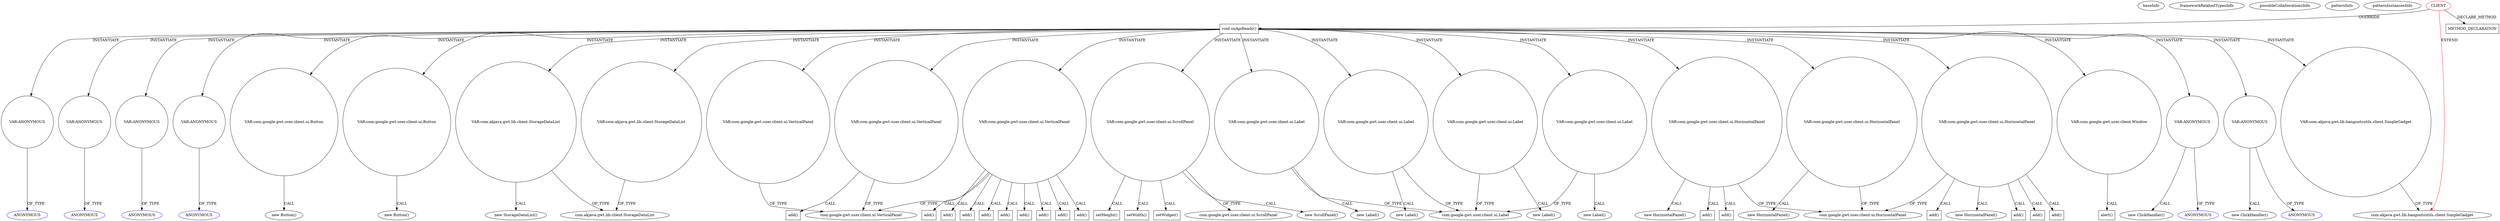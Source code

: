 digraph {
baseInfo[graphId=1635,category="pattern",isAnonymous=false,possibleRelation=false]
frameworkRelatedTypesInfo[0="com.akjava.gwt.lib.hangoutsutils.client.SimpleGadget"]
possibleCollaborationsInfo[]
patternInfo[frequency=2.0,patternRootClient=0]
patternInstancesInfo[0="akjava-GWT-Hangouts~/akjava-GWT-Hangouts/GWT-Hangouts-master/apps/easyoverlay/src/com/akjava/gwt/hangout/easyoverlay/client/EasyOverlay.java~EasyOverlay~492",1="akjava-GWT-Hangouts~/akjava-GWT-Hangouts/GWT-Hangouts-master/apps/sound-player/src/com/akjava/gwt/hangout/soundplayer/client/HangoutSoundPlayer.java~HangoutSoundPlayer~561"]
531[label="new ScrollPanel()",vertexType="CONSTRUCTOR_CALL",isFrameworkType=false]
532[label="VAR:com.google.gwt.user.client.ui.ScrollPanel",vertexType="VARIABLE_EXPRESION",isFrameworkType=false,shape=circle]
535[label="setHeight()",vertexType="INSIDE_CALL",isFrameworkType=false,shape=box]
537[label="setWidth()",vertexType="INSIDE_CALL",isFrameworkType=false,shape=box]
541[label="setWidget()",vertexType="INSIDE_CALL",isFrameworkType=false,shape=box]
533[label="com.google.gwt.user.client.ui.ScrollPanel",vertexType="FRAMEWORK_CLASS_TYPE",isFrameworkType=false]
31[label="void onApiReady()",vertexType="OVERRIDING_METHOD_DECLARATION",isFrameworkType=false,shape=box]
0[label="CLIENT",vertexType="ROOT_CLIENT_CLASS_DECLARATION",isFrameworkType=false,color=red]
379[label="VAR:com.google.gwt.user.client.Window",vertexType="VARIABLE_EXPRESION",isFrameworkType=false,shape=circle]
333[label="VAR:ANONYMOUS",vertexType="VARIABLE_EXPRESION",isFrameworkType=false,shape=circle]
332[label="new ClickHandler()",vertexType="CONSTRUCTOR_CALL",isFrameworkType=false]
421[label="VAR:ANONYMOUS",vertexType="VARIABLE_EXPRESION",isFrameworkType=false,shape=circle]
420[label="new ClickHandler()",vertexType="CONSTRUCTOR_CALL",isFrameworkType=false]
317[label="VAR:ANONYMOUS",vertexType="VARIABLE_EXPRESION",isFrameworkType=false,shape=circle]
212[label="VAR:ANONYMOUS",vertexType="VARIABLE_EXPRESION",isFrameworkType=false,shape=circle]
159[label="VAR:ANONYMOUS",vertexType="VARIABLE_EXPRESION",isFrameworkType=false,shape=circle]
408[label="VAR:ANONYMOUS",vertexType="VARIABLE_EXPRESION",isFrameworkType=false,shape=circle]
59[label="VAR:com.google.gwt.user.client.ui.Button",vertexType="VARIABLE_EXPRESION",isFrameworkType=false,shape=circle]
471[label="VAR:com.google.gwt.user.client.ui.Button",vertexType="VARIABLE_EXPRESION",isFrameworkType=false,shape=circle]
380[label="alert()",vertexType="INSIDE_CALL",isFrameworkType=false,shape=box]
570[label="METHOD_DECLARATION",vertexType="CLIENT_METHOD_DECLARATION",isFrameworkType=false,shape=box]
422[label="ANONYMOUS",vertexType="REFERENCE_ANONYMOUS_DECLARATION",isFrameworkType=false,color=blue]
409[label="ANONYMOUS",vertexType="REFERENCE_ANONYMOUS_DECLARATION",isFrameworkType=false,color=blue]
334[label="ANONYMOUS",vertexType="REFERENCE_ANONYMOUS_DECLARATION",isFrameworkType=false,color=blue]
160[label="ANONYMOUS",vertexType="REFERENCE_ANONYMOUS_DECLARATION",isFrameworkType=false,color=blue]
318[label="ANONYMOUS",vertexType="REFERENCE_ANONYMOUS_DECLARATION",isFrameworkType=false,color=blue]
213[label="ANONYMOUS",vertexType="REFERENCE_ANONYMOUS_DECLARATION",isFrameworkType=false,color=blue]
33[label="VAR:com.akjava.gwt.lib.client.StorageDataList",vertexType="VARIABLE_EXPRESION",isFrameworkType=false,shape=circle]
32[label="new StorageDataList()",vertexType="CONSTRUCTOR_CALL",isFrameworkType=false]
361[label="VAR:com.akjava.gwt.lib.client.StorageDataList",vertexType="VARIABLE_EXPRESION",isFrameworkType=false,shape=circle]
42[label="VAR:com.google.gwt.user.client.ui.VerticalPanel",vertexType="VARIABLE_EXPRESION",isFrameworkType=false,shape=circle]
7[label="com.google.gwt.user.client.ui.VerticalPanel",vertexType="FRAMEWORK_CLASS_TYPE",isFrameworkType=false]
57[label="add()",vertexType="INSIDE_CALL",isFrameworkType=false,shape=box]
396[label="add()",vertexType="INSIDE_CALL",isFrameworkType=false,shape=box]
93[label="add()",vertexType="INSIDE_CALL",isFrameworkType=false,shape=box]
394[label="add()",vertexType="INSIDE_CALL",isFrameworkType=false,shape=box]
88[label="add()",vertexType="INSIDE_CALL",isFrameworkType=false,shape=box]
148[label="add()",vertexType="INSIDE_CALL",isFrameworkType=false,shape=box]
252[label="add()",vertexType="INSIDE_CALL",isFrameworkType=false,shape=box]
529[label="VAR:com.google.gwt.user.client.ui.VerticalPanel",vertexType="VARIABLE_EXPRESION",isFrameworkType=false,shape=circle]
238[label="add()",vertexType="INSIDE_CALL",isFrameworkType=false,shape=box]
524[label="VAR:com.google.gwt.user.client.ui.VerticalPanel",vertexType="VARIABLE_EXPRESION",isFrameworkType=false,shape=circle]
347[label="add()",vertexType="INSIDE_CALL",isFrameworkType=false,shape=box]
539[label="add()",vertexType="INSIDE_CALL",isFrameworkType=false,shape=box]
1[label="com.akjava.gwt.lib.hangoutsutils.client.SimpleGadget",vertexType="FRAMEWORK_CLASS_TYPE",isFrameworkType=false]
84[label="VAR:com.akjava.gwt.lib.hangoutsutils.client.SimpleGadget",vertexType="VARIABLE_EXPRESION",isFrameworkType=false,shape=circle]
26[label="com.akjava.gwt.lib.client.StorageDataList",vertexType="FRAMEWORK_CLASS_TYPE",isFrameworkType=false]
58[label="new Button()",vertexType="CONSTRUCTOR_CALL",isFrameworkType=false]
470[label="new Button()",vertexType="CONSTRUCTOR_CALL",isFrameworkType=false]
108[label="VAR:com.google.gwt.user.client.ui.Label",vertexType="VARIABLE_EXPRESION",isFrameworkType=false,shape=circle]
107[label="new Label()",vertexType="CONSTRUCTOR_CALL",isFrameworkType=false]
109[label="com.google.gwt.user.client.ui.Label",vertexType="FRAMEWORK_CLASS_TYPE",isFrameworkType=false]
126[label="VAR:com.google.gwt.user.client.ui.Label",vertexType="VARIABLE_EXPRESION",isFrameworkType=false,shape=circle]
125[label="new Label()",vertexType="CONSTRUCTOR_CALL",isFrameworkType=false]
207[label="VAR:com.google.gwt.user.client.ui.Label",vertexType="VARIABLE_EXPRESION",isFrameworkType=false,shape=circle]
206[label="new Label()",vertexType="CONSTRUCTOR_CALL",isFrameworkType=false]
165[label="VAR:com.google.gwt.user.client.ui.Label",vertexType="VARIABLE_EXPRESION",isFrameworkType=false,shape=circle]
164[label="new Label()",vertexType="CONSTRUCTOR_CALL",isFrameworkType=false]
391[label="VAR:com.google.gwt.user.client.ui.HorizontalPanel",vertexType="VARIABLE_EXPRESION",isFrameworkType=false,shape=circle]
51[label="com.google.gwt.user.client.ui.HorizontalPanel",vertexType="FRAMEWORK_CLASS_TYPE",isFrameworkType=false]
390[label="new HorizontalPanel()",vertexType="CONSTRUCTOR_CALL",isFrameworkType=false]
450[label="add()",vertexType="INSIDE_CALL",isFrameworkType=false,shape=box]
469[label="add()",vertexType="INSIDE_CALL",isFrameworkType=false,shape=box]
90[label="VAR:com.google.gwt.user.client.ui.HorizontalPanel",vertexType="VARIABLE_EXPRESION",isFrameworkType=false,shape=circle]
89[label="new HorizontalPanel()",vertexType="CONSTRUCTOR_CALL",isFrameworkType=false]
522[label="add()",vertexType="INSIDE_CALL",isFrameworkType=false,shape=box]
434[label="add()",vertexType="INSIDE_CALL",isFrameworkType=false,shape=box]
106[label="add()",vertexType="INSIDE_CALL",isFrameworkType=false,shape=box]
388[label="VAR:com.google.gwt.user.client.ui.HorizontalPanel",vertexType="VARIABLE_EXPRESION",isFrameworkType=false,shape=circle]
387[label="new HorizontalPanel()",vertexType="CONSTRUCTOR_CALL",isFrameworkType=false]
140[label="add()",vertexType="INSIDE_CALL",isFrameworkType=false,shape=box]
31->532[label="INSTANTIATE"]
31->84[label="INSTANTIATE"]
126->125[label="CALL"]
42->7[label="OF_TYPE"]
108->107[label="CALL"]
317->318[label="OF_TYPE"]
212->213[label="OF_TYPE"]
42->347[label="CALL"]
33->32[label="CALL"]
532->535[label="CALL"]
31->333[label="INSTANTIATE"]
361->26[label="OF_TYPE"]
529->7[label="OF_TYPE"]
31->33[label="INSTANTIATE"]
31->421[label="INSTANTIATE"]
391->450[label="CALL"]
333->334[label="OF_TYPE"]
31->524[label="INSTANTIATE"]
31->126[label="INSTANTIATE"]
31->408[label="INSTANTIATE"]
31->108[label="INSTANTIATE"]
31->391[label="INSTANTIATE"]
471->470[label="CALL"]
84->1[label="OF_TYPE"]
42->394[label="CALL"]
0->31[label="OVERRIDE"]
90->140[label="CALL"]
31->388[label="INSTANTIATE"]
42->238[label="CALL"]
388->51[label="OF_TYPE"]
90->51[label="OF_TYPE"]
90->89[label="CALL"]
391->390[label="CALL"]
31->361[label="INSTANTIATE"]
333->332[label="CALL"]
408->409[label="OF_TYPE"]
207->109[label="OF_TYPE"]
532->531[label="CALL"]
31->165[label="INSTANTIATE"]
31->529[label="INSTANTIATE"]
165->164[label="CALL"]
31->471[label="INSTANTIATE"]
31->317[label="INSTANTIATE"]
524->539[label="CALL"]
421->422[label="OF_TYPE"]
391->522[label="CALL"]
0->570[label="DECLARE_METHOD"]
524->7[label="OF_TYPE"]
421->420[label="CALL"]
31->90[label="INSTANTIATE"]
391->434[label="CALL"]
391->469[label="CALL"]
42->57[label="CALL"]
207->206[label="CALL"]
42->148[label="CALL"]
532->541[label="CALL"]
532->533[label="OF_TYPE"]
31->42[label="INSTANTIATE"]
0->1[label="EXTEND",color=red]
90->106[label="CALL"]
165->109[label="OF_TYPE"]
31->59[label="INSTANTIATE"]
42->396[label="CALL"]
126->109[label="OF_TYPE"]
532->537[label="CALL"]
31->159[label="INSTANTIATE"]
33->26[label="OF_TYPE"]
31->212[label="INSTANTIATE"]
379->380[label="CALL"]
42->252[label="CALL"]
31->379[label="INSTANTIATE"]
391->51[label="OF_TYPE"]
31->207[label="INSTANTIATE"]
42->93[label="CALL"]
108->109[label="OF_TYPE"]
59->58[label="CALL"]
42->88[label="CALL"]
388->387[label="CALL"]
159->160[label="OF_TYPE"]
}
